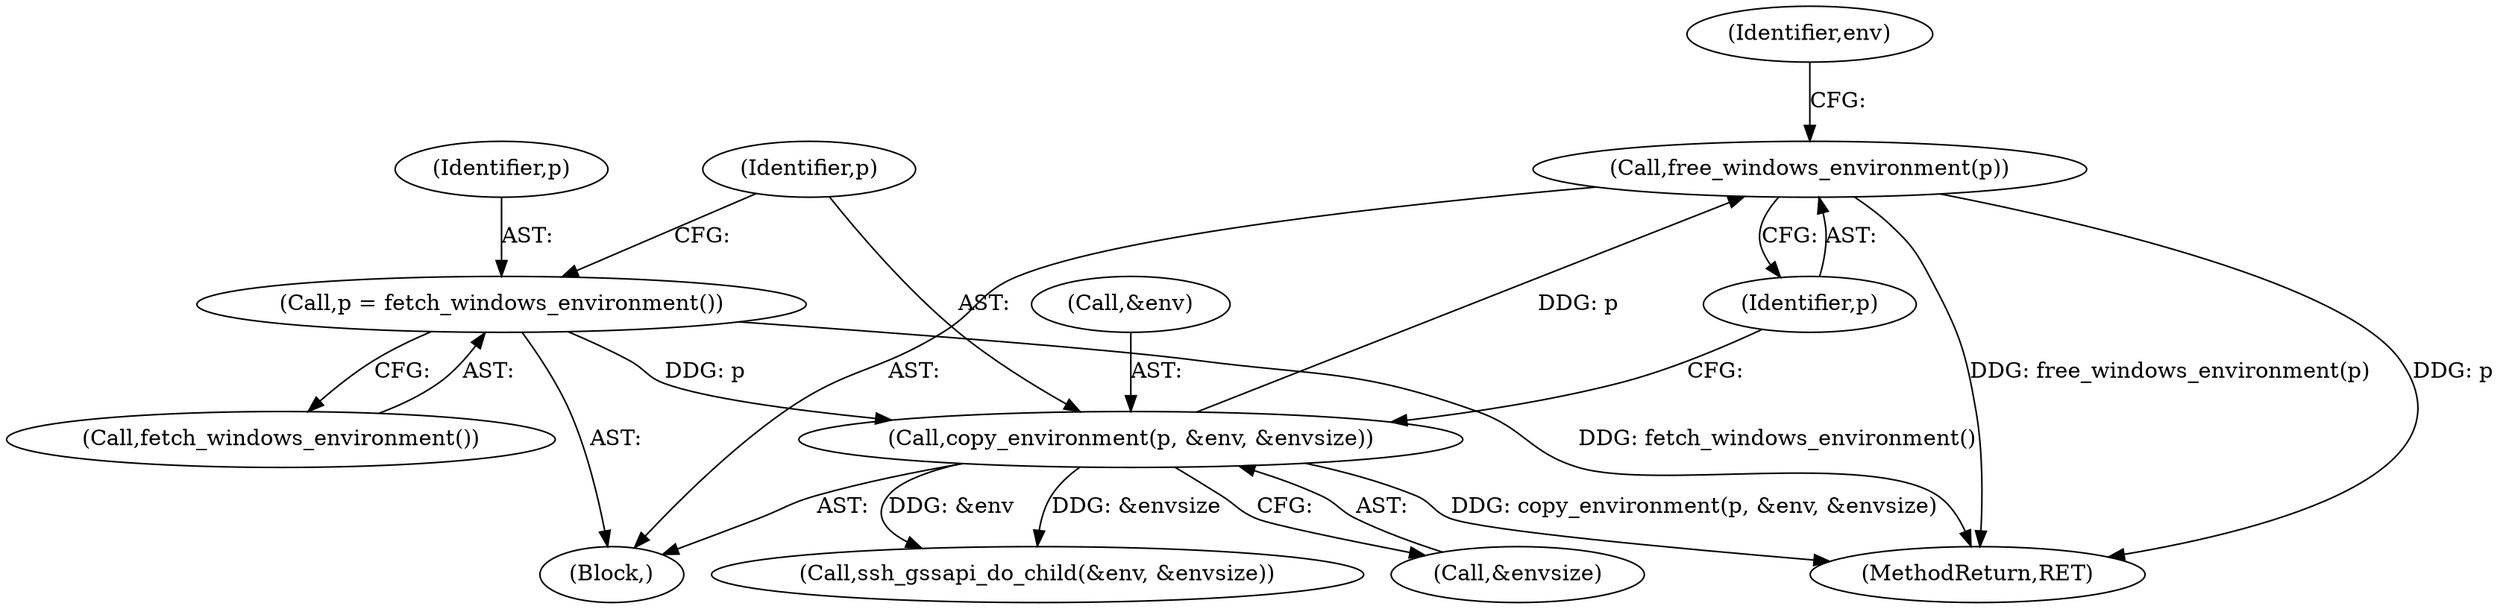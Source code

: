 digraph "0_mindrot_85bdcd7c92fe7ff133bbc4e10a65c91810f88755@API" {
"1000163" [label="(Call,free_windows_environment(p))"];
"1000157" [label="(Call,copy_environment(p, &env, &envsize))"];
"1000154" [label="(Call,p = fetch_windows_environment())"];
"1000163" [label="(Call,free_windows_environment(p))"];
"1000165" [label="(Call,ssh_gssapi_do_child(&env, &envsize))"];
"1000155" [label="(Identifier,p)"];
"1000154" [label="(Call,p = fetch_windows_environment())"];
"1000158" [label="(Identifier,p)"];
"1000157" [label="(Call,copy_environment(p, &env, &envsize))"];
"1000161" [label="(Call,&envsize)"];
"1000630" [label="(MethodReturn,RET)"];
"1000156" [label="(Call,fetch_windows_environment())"];
"1000167" [label="(Identifier,env)"];
"1000164" [label="(Identifier,p)"];
"1000152" [label="(Block,)"];
"1000159" [label="(Call,&env)"];
"1000163" -> "1000152"  [label="AST: "];
"1000163" -> "1000164"  [label="CFG: "];
"1000164" -> "1000163"  [label="AST: "];
"1000167" -> "1000163"  [label="CFG: "];
"1000163" -> "1000630"  [label="DDG: p"];
"1000163" -> "1000630"  [label="DDG: free_windows_environment(p)"];
"1000157" -> "1000163"  [label="DDG: p"];
"1000157" -> "1000152"  [label="AST: "];
"1000157" -> "1000161"  [label="CFG: "];
"1000158" -> "1000157"  [label="AST: "];
"1000159" -> "1000157"  [label="AST: "];
"1000161" -> "1000157"  [label="AST: "];
"1000164" -> "1000157"  [label="CFG: "];
"1000157" -> "1000630"  [label="DDG: copy_environment(p, &env, &envsize)"];
"1000154" -> "1000157"  [label="DDG: p"];
"1000157" -> "1000165"  [label="DDG: &env"];
"1000157" -> "1000165"  [label="DDG: &envsize"];
"1000154" -> "1000152"  [label="AST: "];
"1000154" -> "1000156"  [label="CFG: "];
"1000155" -> "1000154"  [label="AST: "];
"1000156" -> "1000154"  [label="AST: "];
"1000158" -> "1000154"  [label="CFG: "];
"1000154" -> "1000630"  [label="DDG: fetch_windows_environment()"];
}

